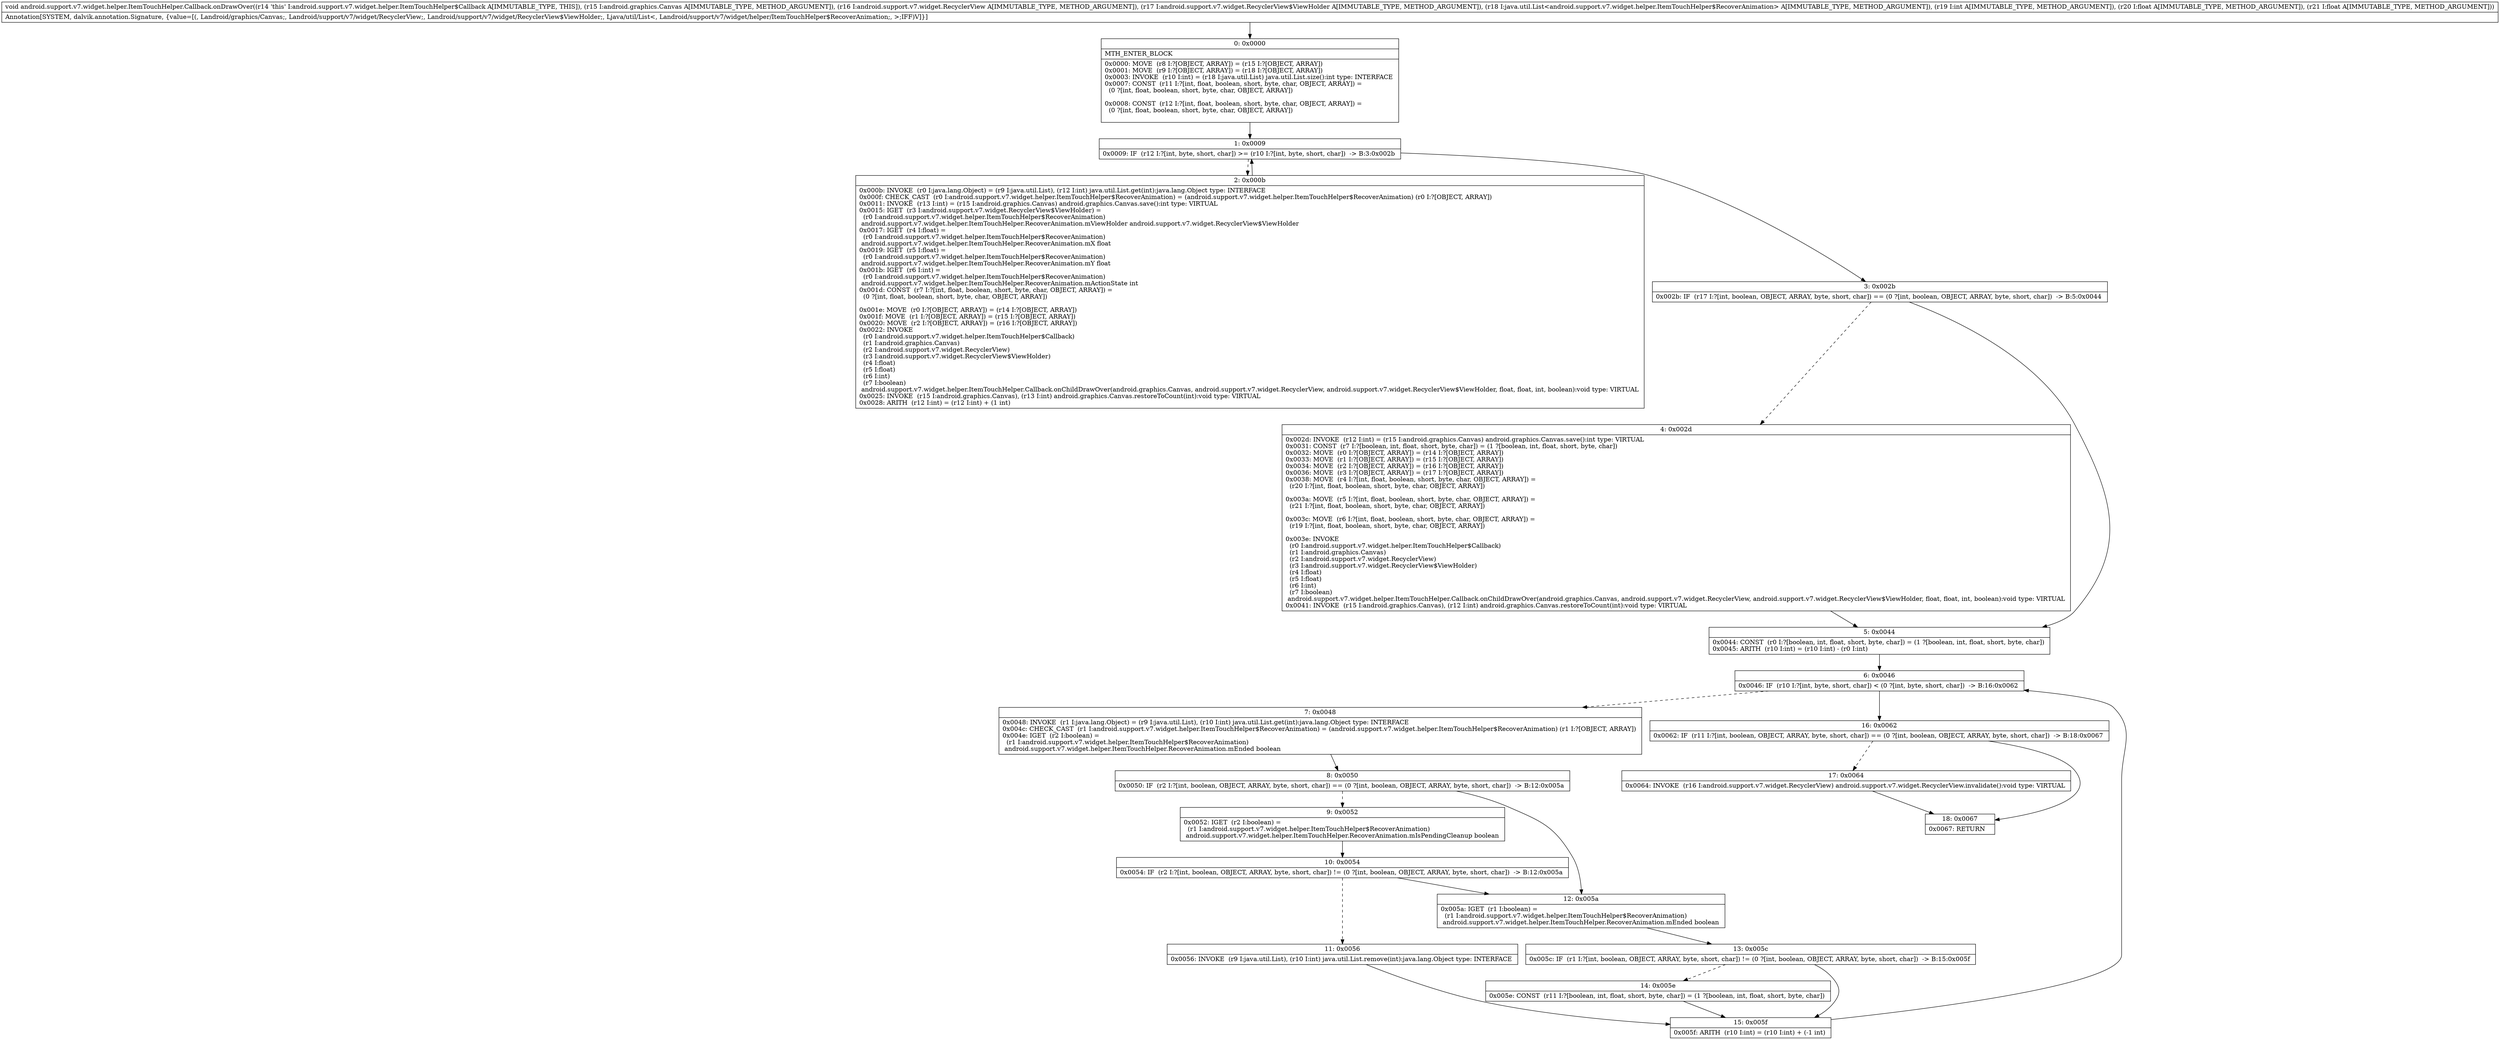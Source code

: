digraph "CFG forandroid.support.v7.widget.helper.ItemTouchHelper.Callback.onDrawOver(Landroid\/graphics\/Canvas;Landroid\/support\/v7\/widget\/RecyclerView;Landroid\/support\/v7\/widget\/RecyclerView$ViewHolder;Ljava\/util\/List;IFF)V" {
Node_0 [shape=record,label="{0\:\ 0x0000|MTH_ENTER_BLOCK\l|0x0000: MOVE  (r8 I:?[OBJECT, ARRAY]) = (r15 I:?[OBJECT, ARRAY]) \l0x0001: MOVE  (r9 I:?[OBJECT, ARRAY]) = (r18 I:?[OBJECT, ARRAY]) \l0x0003: INVOKE  (r10 I:int) = (r18 I:java.util.List) java.util.List.size():int type: INTERFACE \l0x0007: CONST  (r11 I:?[int, float, boolean, short, byte, char, OBJECT, ARRAY]) = \l  (0 ?[int, float, boolean, short, byte, char, OBJECT, ARRAY])\l \l0x0008: CONST  (r12 I:?[int, float, boolean, short, byte, char, OBJECT, ARRAY]) = \l  (0 ?[int, float, boolean, short, byte, char, OBJECT, ARRAY])\l \l}"];
Node_1 [shape=record,label="{1\:\ 0x0009|0x0009: IF  (r12 I:?[int, byte, short, char]) \>= (r10 I:?[int, byte, short, char])  \-\> B:3:0x002b \l}"];
Node_2 [shape=record,label="{2\:\ 0x000b|0x000b: INVOKE  (r0 I:java.lang.Object) = (r9 I:java.util.List), (r12 I:int) java.util.List.get(int):java.lang.Object type: INTERFACE \l0x000f: CHECK_CAST  (r0 I:android.support.v7.widget.helper.ItemTouchHelper$RecoverAnimation) = (android.support.v7.widget.helper.ItemTouchHelper$RecoverAnimation) (r0 I:?[OBJECT, ARRAY]) \l0x0011: INVOKE  (r13 I:int) = (r15 I:android.graphics.Canvas) android.graphics.Canvas.save():int type: VIRTUAL \l0x0015: IGET  (r3 I:android.support.v7.widget.RecyclerView$ViewHolder) = \l  (r0 I:android.support.v7.widget.helper.ItemTouchHelper$RecoverAnimation)\l android.support.v7.widget.helper.ItemTouchHelper.RecoverAnimation.mViewHolder android.support.v7.widget.RecyclerView$ViewHolder \l0x0017: IGET  (r4 I:float) = \l  (r0 I:android.support.v7.widget.helper.ItemTouchHelper$RecoverAnimation)\l android.support.v7.widget.helper.ItemTouchHelper.RecoverAnimation.mX float \l0x0019: IGET  (r5 I:float) = \l  (r0 I:android.support.v7.widget.helper.ItemTouchHelper$RecoverAnimation)\l android.support.v7.widget.helper.ItemTouchHelper.RecoverAnimation.mY float \l0x001b: IGET  (r6 I:int) = \l  (r0 I:android.support.v7.widget.helper.ItemTouchHelper$RecoverAnimation)\l android.support.v7.widget.helper.ItemTouchHelper.RecoverAnimation.mActionState int \l0x001d: CONST  (r7 I:?[int, float, boolean, short, byte, char, OBJECT, ARRAY]) = \l  (0 ?[int, float, boolean, short, byte, char, OBJECT, ARRAY])\l \l0x001e: MOVE  (r0 I:?[OBJECT, ARRAY]) = (r14 I:?[OBJECT, ARRAY]) \l0x001f: MOVE  (r1 I:?[OBJECT, ARRAY]) = (r15 I:?[OBJECT, ARRAY]) \l0x0020: MOVE  (r2 I:?[OBJECT, ARRAY]) = (r16 I:?[OBJECT, ARRAY]) \l0x0022: INVOKE  \l  (r0 I:android.support.v7.widget.helper.ItemTouchHelper$Callback)\l  (r1 I:android.graphics.Canvas)\l  (r2 I:android.support.v7.widget.RecyclerView)\l  (r3 I:android.support.v7.widget.RecyclerView$ViewHolder)\l  (r4 I:float)\l  (r5 I:float)\l  (r6 I:int)\l  (r7 I:boolean)\l android.support.v7.widget.helper.ItemTouchHelper.Callback.onChildDrawOver(android.graphics.Canvas, android.support.v7.widget.RecyclerView, android.support.v7.widget.RecyclerView$ViewHolder, float, float, int, boolean):void type: VIRTUAL \l0x0025: INVOKE  (r15 I:android.graphics.Canvas), (r13 I:int) android.graphics.Canvas.restoreToCount(int):void type: VIRTUAL \l0x0028: ARITH  (r12 I:int) = (r12 I:int) + (1 int) \l}"];
Node_3 [shape=record,label="{3\:\ 0x002b|0x002b: IF  (r17 I:?[int, boolean, OBJECT, ARRAY, byte, short, char]) == (0 ?[int, boolean, OBJECT, ARRAY, byte, short, char])  \-\> B:5:0x0044 \l}"];
Node_4 [shape=record,label="{4\:\ 0x002d|0x002d: INVOKE  (r12 I:int) = (r15 I:android.graphics.Canvas) android.graphics.Canvas.save():int type: VIRTUAL \l0x0031: CONST  (r7 I:?[boolean, int, float, short, byte, char]) = (1 ?[boolean, int, float, short, byte, char]) \l0x0032: MOVE  (r0 I:?[OBJECT, ARRAY]) = (r14 I:?[OBJECT, ARRAY]) \l0x0033: MOVE  (r1 I:?[OBJECT, ARRAY]) = (r15 I:?[OBJECT, ARRAY]) \l0x0034: MOVE  (r2 I:?[OBJECT, ARRAY]) = (r16 I:?[OBJECT, ARRAY]) \l0x0036: MOVE  (r3 I:?[OBJECT, ARRAY]) = (r17 I:?[OBJECT, ARRAY]) \l0x0038: MOVE  (r4 I:?[int, float, boolean, short, byte, char, OBJECT, ARRAY]) = \l  (r20 I:?[int, float, boolean, short, byte, char, OBJECT, ARRAY])\l \l0x003a: MOVE  (r5 I:?[int, float, boolean, short, byte, char, OBJECT, ARRAY]) = \l  (r21 I:?[int, float, boolean, short, byte, char, OBJECT, ARRAY])\l \l0x003c: MOVE  (r6 I:?[int, float, boolean, short, byte, char, OBJECT, ARRAY]) = \l  (r19 I:?[int, float, boolean, short, byte, char, OBJECT, ARRAY])\l \l0x003e: INVOKE  \l  (r0 I:android.support.v7.widget.helper.ItemTouchHelper$Callback)\l  (r1 I:android.graphics.Canvas)\l  (r2 I:android.support.v7.widget.RecyclerView)\l  (r3 I:android.support.v7.widget.RecyclerView$ViewHolder)\l  (r4 I:float)\l  (r5 I:float)\l  (r6 I:int)\l  (r7 I:boolean)\l android.support.v7.widget.helper.ItemTouchHelper.Callback.onChildDrawOver(android.graphics.Canvas, android.support.v7.widget.RecyclerView, android.support.v7.widget.RecyclerView$ViewHolder, float, float, int, boolean):void type: VIRTUAL \l0x0041: INVOKE  (r15 I:android.graphics.Canvas), (r12 I:int) android.graphics.Canvas.restoreToCount(int):void type: VIRTUAL \l}"];
Node_5 [shape=record,label="{5\:\ 0x0044|0x0044: CONST  (r0 I:?[boolean, int, float, short, byte, char]) = (1 ?[boolean, int, float, short, byte, char]) \l0x0045: ARITH  (r10 I:int) = (r10 I:int) \- (r0 I:int) \l}"];
Node_6 [shape=record,label="{6\:\ 0x0046|0x0046: IF  (r10 I:?[int, byte, short, char]) \< (0 ?[int, byte, short, char])  \-\> B:16:0x0062 \l}"];
Node_7 [shape=record,label="{7\:\ 0x0048|0x0048: INVOKE  (r1 I:java.lang.Object) = (r9 I:java.util.List), (r10 I:int) java.util.List.get(int):java.lang.Object type: INTERFACE \l0x004c: CHECK_CAST  (r1 I:android.support.v7.widget.helper.ItemTouchHelper$RecoverAnimation) = (android.support.v7.widget.helper.ItemTouchHelper$RecoverAnimation) (r1 I:?[OBJECT, ARRAY]) \l0x004e: IGET  (r2 I:boolean) = \l  (r1 I:android.support.v7.widget.helper.ItemTouchHelper$RecoverAnimation)\l android.support.v7.widget.helper.ItemTouchHelper.RecoverAnimation.mEnded boolean \l}"];
Node_8 [shape=record,label="{8\:\ 0x0050|0x0050: IF  (r2 I:?[int, boolean, OBJECT, ARRAY, byte, short, char]) == (0 ?[int, boolean, OBJECT, ARRAY, byte, short, char])  \-\> B:12:0x005a \l}"];
Node_9 [shape=record,label="{9\:\ 0x0052|0x0052: IGET  (r2 I:boolean) = \l  (r1 I:android.support.v7.widget.helper.ItemTouchHelper$RecoverAnimation)\l android.support.v7.widget.helper.ItemTouchHelper.RecoverAnimation.mIsPendingCleanup boolean \l}"];
Node_10 [shape=record,label="{10\:\ 0x0054|0x0054: IF  (r2 I:?[int, boolean, OBJECT, ARRAY, byte, short, char]) != (0 ?[int, boolean, OBJECT, ARRAY, byte, short, char])  \-\> B:12:0x005a \l}"];
Node_11 [shape=record,label="{11\:\ 0x0056|0x0056: INVOKE  (r9 I:java.util.List), (r10 I:int) java.util.List.remove(int):java.lang.Object type: INTERFACE \l}"];
Node_12 [shape=record,label="{12\:\ 0x005a|0x005a: IGET  (r1 I:boolean) = \l  (r1 I:android.support.v7.widget.helper.ItemTouchHelper$RecoverAnimation)\l android.support.v7.widget.helper.ItemTouchHelper.RecoverAnimation.mEnded boolean \l}"];
Node_13 [shape=record,label="{13\:\ 0x005c|0x005c: IF  (r1 I:?[int, boolean, OBJECT, ARRAY, byte, short, char]) != (0 ?[int, boolean, OBJECT, ARRAY, byte, short, char])  \-\> B:15:0x005f \l}"];
Node_14 [shape=record,label="{14\:\ 0x005e|0x005e: CONST  (r11 I:?[boolean, int, float, short, byte, char]) = (1 ?[boolean, int, float, short, byte, char]) \l}"];
Node_15 [shape=record,label="{15\:\ 0x005f|0x005f: ARITH  (r10 I:int) = (r10 I:int) + (\-1 int) \l}"];
Node_16 [shape=record,label="{16\:\ 0x0062|0x0062: IF  (r11 I:?[int, boolean, OBJECT, ARRAY, byte, short, char]) == (0 ?[int, boolean, OBJECT, ARRAY, byte, short, char])  \-\> B:18:0x0067 \l}"];
Node_17 [shape=record,label="{17\:\ 0x0064|0x0064: INVOKE  (r16 I:android.support.v7.widget.RecyclerView) android.support.v7.widget.RecyclerView.invalidate():void type: VIRTUAL \l}"];
Node_18 [shape=record,label="{18\:\ 0x0067|0x0067: RETURN   \l}"];
MethodNode[shape=record,label="{void android.support.v7.widget.helper.ItemTouchHelper.Callback.onDrawOver((r14 'this' I:android.support.v7.widget.helper.ItemTouchHelper$Callback A[IMMUTABLE_TYPE, THIS]), (r15 I:android.graphics.Canvas A[IMMUTABLE_TYPE, METHOD_ARGUMENT]), (r16 I:android.support.v7.widget.RecyclerView A[IMMUTABLE_TYPE, METHOD_ARGUMENT]), (r17 I:android.support.v7.widget.RecyclerView$ViewHolder A[IMMUTABLE_TYPE, METHOD_ARGUMENT]), (r18 I:java.util.List\<android.support.v7.widget.helper.ItemTouchHelper$RecoverAnimation\> A[IMMUTABLE_TYPE, METHOD_ARGUMENT]), (r19 I:int A[IMMUTABLE_TYPE, METHOD_ARGUMENT]), (r20 I:float A[IMMUTABLE_TYPE, METHOD_ARGUMENT]), (r21 I:float A[IMMUTABLE_TYPE, METHOD_ARGUMENT]))  | Annotation[SYSTEM, dalvik.annotation.Signature, \{value=[(, Landroid\/graphics\/Canvas;, Landroid\/support\/v7\/widget\/RecyclerView;, Landroid\/support\/v7\/widget\/RecyclerView$ViewHolder;, Ljava\/util\/List\<, Landroid\/support\/v7\/widget\/helper\/ItemTouchHelper$RecoverAnimation;, \>;IFF)V]\}]\l}"];
MethodNode -> Node_0;
Node_0 -> Node_1;
Node_1 -> Node_2[style=dashed];
Node_1 -> Node_3;
Node_2 -> Node_1;
Node_3 -> Node_4[style=dashed];
Node_3 -> Node_5;
Node_4 -> Node_5;
Node_5 -> Node_6;
Node_6 -> Node_7[style=dashed];
Node_6 -> Node_16;
Node_7 -> Node_8;
Node_8 -> Node_9[style=dashed];
Node_8 -> Node_12;
Node_9 -> Node_10;
Node_10 -> Node_11[style=dashed];
Node_10 -> Node_12;
Node_11 -> Node_15;
Node_12 -> Node_13;
Node_13 -> Node_14[style=dashed];
Node_13 -> Node_15;
Node_14 -> Node_15;
Node_15 -> Node_6;
Node_16 -> Node_17[style=dashed];
Node_16 -> Node_18;
Node_17 -> Node_18;
}

